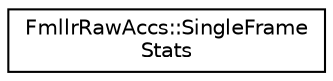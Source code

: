 digraph "Graphical Class Hierarchy"
{
  edge [fontname="Helvetica",fontsize="10",labelfontname="Helvetica",labelfontsize="10"];
  node [fontname="Helvetica",fontsize="10",shape=record];
  rankdir="LR";
  Node0 [label="FmllrRawAccs::SingleFrame\lStats",height=0.2,width=0.4,color="black", fillcolor="white", style="filled",URL="$structkaldi_1_1FmllrRawAccs_1_1SingleFrameStats.html"];
}
